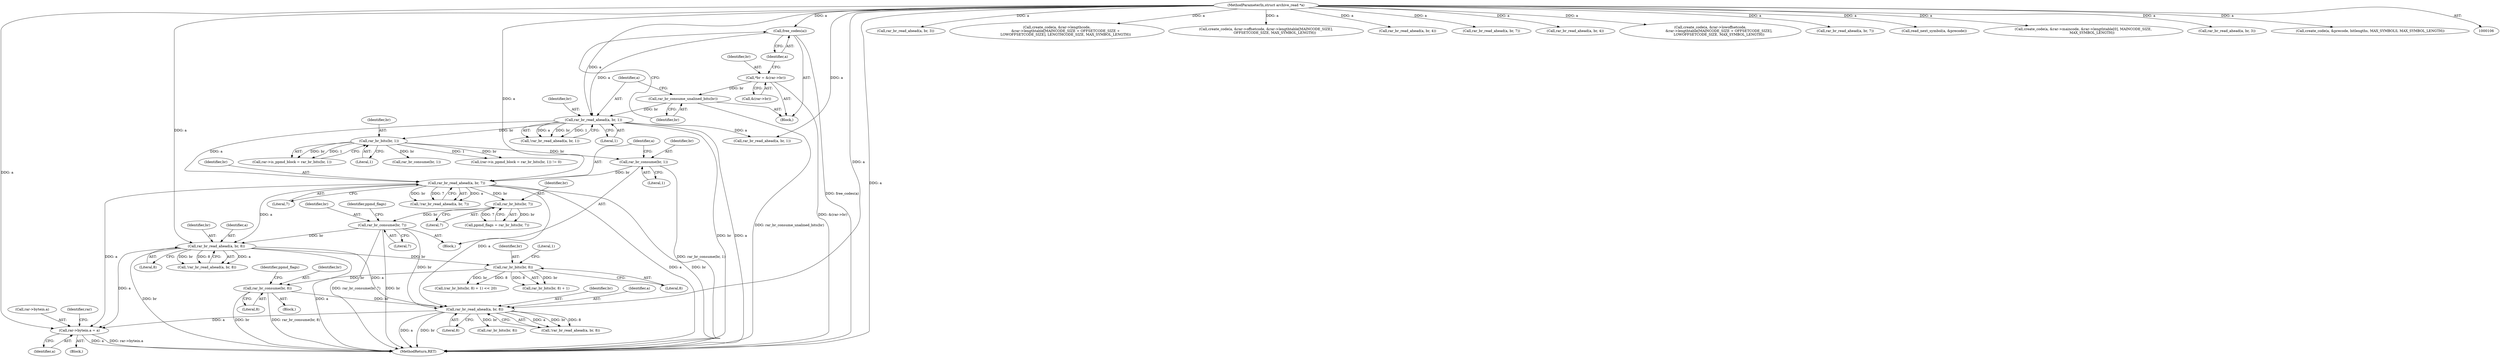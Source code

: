 digraph "0_libarchive_021efa522ad729ff0f5806c4ce53e4a6cc1daa31@pointer" {
"1000280" [label="(Call,rar->bytein.a = a)"];
"1000163" [label="(Call,rar_br_read_ahead(a, br, 7))"];
"1000142" [label="(Call,rar_br_read_ahead(a, br, 1))"];
"1000136" [label="(Call,free_codes(a))"];
"1000107" [label="(MethodParameterIn,struct archive_read *a)"];
"1000138" [label="(Call,rar_br_consume_unalined_bits(br))"];
"1000130" [label="(Call,*br = &(rar->br))"];
"1000158" [label="(Call,rar_br_consume(br, 1))"];
"1000153" [label="(Call,rar_br_bits(br, 1))"];
"1000183" [label="(Call,rar_br_read_ahead(a, br, 8))"];
"1000173" [label="(Call,rar_br_consume(br, 7))"];
"1000170" [label="(Call,rar_br_bits(br, 7))"];
"1000209" [label="(Call,rar_br_read_ahead(a, br, 8))"];
"1000199" [label="(Call,rar_br_consume(br, 8))"];
"1000194" [label="(Call,rar_br_bits(br, 8))"];
"1000165" [label="(Identifier,br)"];
"1000729" [label="(Call,rar_br_read_ahead(a, br, 3))"];
"1000281" [label="(Call,rar->bytein.a)"];
"1000172" [label="(Literal,7)"];
"1000197" [label="(Literal,1)"];
"1000164" [label="(Identifier,a)"];
"1000139" [label="(Identifier,br)"];
"1000880" [label="(Call,create_code(a, &rar->lengthcode,\n                &rar->lengthtable[MAINCODE_SIZE + OFFSETCODE_SIZE +\n                LOWOFFSETCODE_SIZE], LENGTHCODE_SIZE, MAX_SYMBOL_LENGTH))"];
"1000280" [label="(Call,rar->bytein.a = a)"];
"1000183" [label="(Call,rar_br_read_ahead(a, br, 8))"];
"1000195" [label="(Identifier,br)"];
"1000174" [label="(Identifier,br)"];
"1000170" [label="(Call,rar_br_bits(br, 7))"];
"1000200" [label="(Identifier,br)"];
"1000415" [label="(Call,rar_br_consume(br, 1))"];
"1000194" [label="(Call,rar_br_bits(br, 8))"];
"1000834" [label="(Call,create_code(a, &rar->offsetcode, &rar->lengthtable[MAINCODE_SIZE],\n                OFFSETCODE_SIZE, MAX_SYMBOL_LENGTH))"];
"1000166" [label="(Literal,7)"];
"1000144" [label="(Identifier,br)"];
"1000485" [label="(Call,rar_br_read_ahead(a, br, 4))"];
"1001033" [label="(MethodReturn,RET)"];
"1000148" [label="(Call,(rar->is_ppmd_block = rar_br_bits(br, 1)) != 0)"];
"1000180" [label="(Block,)"];
"1000192" [label="(Call,(rar_br_bits(br, 8) + 1) << 20)"];
"1000160" [label="(Literal,1)"];
"1000757" [label="(Call,rar_br_read_ahead(a, br, 7))"];
"1000163" [label="(Call,rar_br_read_ahead(a, br, 7))"];
"1000458" [label="(Call,rar_br_read_ahead(a, br, 4))"];
"1000173" [label="(Call,rar_br_consume(br, 7))"];
"1000856" [label="(Call,create_code(a, &rar->lowoffsetcode,\n                &rar->lengthtable[MAINCODE_SIZE + OFFSETCODE_SIZE],\n                LOWOFFSETCODE_SIZE, MAX_SYMBOL_LENGTH))"];
"1000286" [label="(Identifier,a)"];
"1000107" [label="(MethodParameterIn,struct archive_read *a)"];
"1000108" [label="(Block,)"];
"1000158" [label="(Call,rar_br_consume(br, 1))"];
"1000211" [label="(Identifier,br)"];
"1000667" [label="(Call,rar_br_read_ahead(a, br, 7))"];
"1000224" [label="(Call,rar_br_bits(br, 8))"];
"1000208" [label="(Call,!rar_br_read_ahead(a, br, 8))"];
"1000209" [label="(Call,rar_br_read_ahead(a, br, 8))"];
"1000154" [label="(Identifier,br)"];
"1000186" [label="(Literal,8)"];
"1000210" [label="(Identifier,a)"];
"1000193" [label="(Call,rar_br_bits(br, 8) + 1)"];
"1000566" [label="(Call,read_next_symbol(a, &precode))"];
"1000131" [label="(Identifier,br)"];
"1000136" [label="(Call,free_codes(a))"];
"1000171" [label="(Identifier,br)"];
"1000178" [label="(Identifier,ppmd_flags)"];
"1000199" [label="(Call,rar_br_consume(br, 8))"];
"1000138" [label="(Call,rar_br_consume_unalined_bits(br))"];
"1000137" [label="(Identifier,a)"];
"1000240" [label="(Block,)"];
"1000162" [label="(Call,!rar_br_read_ahead(a, br, 7))"];
"1000153" [label="(Call,rar_br_bits(br, 1))"];
"1000149" [label="(Call,rar->is_ppmd_block = rar_br_bits(br, 1))"];
"1000143" [label="(Identifier,a)"];
"1000212" [label="(Literal,8)"];
"1000142" [label="(Call,rar_br_read_ahead(a, br, 1))"];
"1000185" [label="(Identifier,br)"];
"1000420" [label="(Call,rar_br_read_ahead(a, br, 1))"];
"1000155" [label="(Literal,1)"];
"1000130" [label="(Call,*br = &(rar->br))"];
"1000204" [label="(Identifier,ppmd_flags)"];
"1000157" [label="(Block,)"];
"1000201" [label="(Literal,8)"];
"1000132" [label="(Call,&(rar->br))"];
"1000184" [label="(Identifier,a)"];
"1000812" [label="(Call,create_code(a, &rar->maincode, &rar->lengthtable[0], MAINCODE_SIZE,\n                MAX_SYMBOL_LENGTH))"];
"1000639" [label="(Call,rar_br_read_ahead(a, br, 3))"];
"1000196" [label="(Literal,8)"];
"1000175" [label="(Literal,7)"];
"1000141" [label="(Call,!rar_br_read_ahead(a, br, 1))"];
"1000159" [label="(Identifier,br)"];
"1000168" [label="(Call,ppmd_flags = rar_br_bits(br, 7))"];
"1000182" [label="(Call,!rar_br_read_ahead(a, br, 8))"];
"1000290" [label="(Identifier,rar)"];
"1000532" [label="(Call,create_code(a, &precode, bitlengths, MAX_SYMBOLS, MAX_SYMBOL_LENGTH))"];
"1000145" [label="(Literal,1)"];
"1000280" -> "1000240"  [label="AST: "];
"1000280" -> "1000286"  [label="CFG: "];
"1000281" -> "1000280"  [label="AST: "];
"1000286" -> "1000280"  [label="AST: "];
"1000290" -> "1000280"  [label="CFG: "];
"1000280" -> "1001033"  [label="DDG: a"];
"1000280" -> "1001033"  [label="DDG: rar->bytein.a"];
"1000163" -> "1000280"  [label="DDG: a"];
"1000183" -> "1000280"  [label="DDG: a"];
"1000209" -> "1000280"  [label="DDG: a"];
"1000107" -> "1000280"  [label="DDG: a"];
"1000163" -> "1000162"  [label="AST: "];
"1000163" -> "1000166"  [label="CFG: "];
"1000164" -> "1000163"  [label="AST: "];
"1000165" -> "1000163"  [label="AST: "];
"1000166" -> "1000163"  [label="AST: "];
"1000162" -> "1000163"  [label="CFG: "];
"1000163" -> "1001033"  [label="DDG: a"];
"1000163" -> "1001033"  [label="DDG: br"];
"1000163" -> "1000162"  [label="DDG: a"];
"1000163" -> "1000162"  [label="DDG: br"];
"1000163" -> "1000162"  [label="DDG: 7"];
"1000142" -> "1000163"  [label="DDG: a"];
"1000107" -> "1000163"  [label="DDG: a"];
"1000158" -> "1000163"  [label="DDG: br"];
"1000163" -> "1000170"  [label="DDG: br"];
"1000163" -> "1000183"  [label="DDG: a"];
"1000163" -> "1000209"  [label="DDG: a"];
"1000142" -> "1000141"  [label="AST: "];
"1000142" -> "1000145"  [label="CFG: "];
"1000143" -> "1000142"  [label="AST: "];
"1000144" -> "1000142"  [label="AST: "];
"1000145" -> "1000142"  [label="AST: "];
"1000141" -> "1000142"  [label="CFG: "];
"1000142" -> "1001033"  [label="DDG: br"];
"1000142" -> "1001033"  [label="DDG: a"];
"1000142" -> "1000141"  [label="DDG: a"];
"1000142" -> "1000141"  [label="DDG: br"];
"1000142" -> "1000141"  [label="DDG: 1"];
"1000136" -> "1000142"  [label="DDG: a"];
"1000107" -> "1000142"  [label="DDG: a"];
"1000138" -> "1000142"  [label="DDG: br"];
"1000142" -> "1000153"  [label="DDG: br"];
"1000142" -> "1000420"  [label="DDG: a"];
"1000136" -> "1000108"  [label="AST: "];
"1000136" -> "1000137"  [label="CFG: "];
"1000137" -> "1000136"  [label="AST: "];
"1000139" -> "1000136"  [label="CFG: "];
"1000136" -> "1001033"  [label="DDG: free_codes(a)"];
"1000107" -> "1000136"  [label="DDG: a"];
"1000107" -> "1000106"  [label="AST: "];
"1000107" -> "1001033"  [label="DDG: a"];
"1000107" -> "1000183"  [label="DDG: a"];
"1000107" -> "1000209"  [label="DDG: a"];
"1000107" -> "1000420"  [label="DDG: a"];
"1000107" -> "1000458"  [label="DDG: a"];
"1000107" -> "1000485"  [label="DDG: a"];
"1000107" -> "1000532"  [label="DDG: a"];
"1000107" -> "1000566"  [label="DDG: a"];
"1000107" -> "1000639"  [label="DDG: a"];
"1000107" -> "1000667"  [label="DDG: a"];
"1000107" -> "1000729"  [label="DDG: a"];
"1000107" -> "1000757"  [label="DDG: a"];
"1000107" -> "1000812"  [label="DDG: a"];
"1000107" -> "1000834"  [label="DDG: a"];
"1000107" -> "1000856"  [label="DDG: a"];
"1000107" -> "1000880"  [label="DDG: a"];
"1000138" -> "1000108"  [label="AST: "];
"1000138" -> "1000139"  [label="CFG: "];
"1000139" -> "1000138"  [label="AST: "];
"1000143" -> "1000138"  [label="CFG: "];
"1000138" -> "1001033"  [label="DDG: rar_br_consume_unalined_bits(br)"];
"1000130" -> "1000138"  [label="DDG: br"];
"1000130" -> "1000108"  [label="AST: "];
"1000130" -> "1000132"  [label="CFG: "];
"1000131" -> "1000130"  [label="AST: "];
"1000132" -> "1000130"  [label="AST: "];
"1000137" -> "1000130"  [label="CFG: "];
"1000130" -> "1001033"  [label="DDG: &(rar->br)"];
"1000158" -> "1000157"  [label="AST: "];
"1000158" -> "1000160"  [label="CFG: "];
"1000159" -> "1000158"  [label="AST: "];
"1000160" -> "1000158"  [label="AST: "];
"1000164" -> "1000158"  [label="CFG: "];
"1000158" -> "1001033"  [label="DDG: rar_br_consume(br, 1)"];
"1000153" -> "1000158"  [label="DDG: br"];
"1000153" -> "1000149"  [label="AST: "];
"1000153" -> "1000155"  [label="CFG: "];
"1000154" -> "1000153"  [label="AST: "];
"1000155" -> "1000153"  [label="AST: "];
"1000149" -> "1000153"  [label="CFG: "];
"1000153" -> "1000148"  [label="DDG: br"];
"1000153" -> "1000148"  [label="DDG: 1"];
"1000153" -> "1000149"  [label="DDG: br"];
"1000153" -> "1000149"  [label="DDG: 1"];
"1000153" -> "1000415"  [label="DDG: br"];
"1000183" -> "1000182"  [label="AST: "];
"1000183" -> "1000186"  [label="CFG: "];
"1000184" -> "1000183"  [label="AST: "];
"1000185" -> "1000183"  [label="AST: "];
"1000186" -> "1000183"  [label="AST: "];
"1000182" -> "1000183"  [label="CFG: "];
"1000183" -> "1001033"  [label="DDG: br"];
"1000183" -> "1001033"  [label="DDG: a"];
"1000183" -> "1000182"  [label="DDG: a"];
"1000183" -> "1000182"  [label="DDG: br"];
"1000183" -> "1000182"  [label="DDG: 8"];
"1000173" -> "1000183"  [label="DDG: br"];
"1000183" -> "1000194"  [label="DDG: br"];
"1000183" -> "1000209"  [label="DDG: a"];
"1000173" -> "1000157"  [label="AST: "];
"1000173" -> "1000175"  [label="CFG: "];
"1000174" -> "1000173"  [label="AST: "];
"1000175" -> "1000173"  [label="AST: "];
"1000178" -> "1000173"  [label="CFG: "];
"1000173" -> "1001033"  [label="DDG: rar_br_consume(br, 7)"];
"1000173" -> "1001033"  [label="DDG: br"];
"1000170" -> "1000173"  [label="DDG: br"];
"1000173" -> "1000209"  [label="DDG: br"];
"1000170" -> "1000168"  [label="AST: "];
"1000170" -> "1000172"  [label="CFG: "];
"1000171" -> "1000170"  [label="AST: "];
"1000172" -> "1000170"  [label="AST: "];
"1000168" -> "1000170"  [label="CFG: "];
"1000170" -> "1000168"  [label="DDG: br"];
"1000170" -> "1000168"  [label="DDG: 7"];
"1000209" -> "1000208"  [label="AST: "];
"1000209" -> "1000212"  [label="CFG: "];
"1000210" -> "1000209"  [label="AST: "];
"1000211" -> "1000209"  [label="AST: "];
"1000212" -> "1000209"  [label="AST: "];
"1000208" -> "1000209"  [label="CFG: "];
"1000209" -> "1001033"  [label="DDG: a"];
"1000209" -> "1001033"  [label="DDG: br"];
"1000209" -> "1000208"  [label="DDG: a"];
"1000209" -> "1000208"  [label="DDG: br"];
"1000209" -> "1000208"  [label="DDG: 8"];
"1000199" -> "1000209"  [label="DDG: br"];
"1000209" -> "1000224"  [label="DDG: br"];
"1000199" -> "1000180"  [label="AST: "];
"1000199" -> "1000201"  [label="CFG: "];
"1000200" -> "1000199"  [label="AST: "];
"1000201" -> "1000199"  [label="AST: "];
"1000204" -> "1000199"  [label="CFG: "];
"1000199" -> "1001033"  [label="DDG: br"];
"1000199" -> "1001033"  [label="DDG: rar_br_consume(br, 8)"];
"1000194" -> "1000199"  [label="DDG: br"];
"1000194" -> "1000193"  [label="AST: "];
"1000194" -> "1000196"  [label="CFG: "];
"1000195" -> "1000194"  [label="AST: "];
"1000196" -> "1000194"  [label="AST: "];
"1000197" -> "1000194"  [label="CFG: "];
"1000194" -> "1000192"  [label="DDG: br"];
"1000194" -> "1000192"  [label="DDG: 8"];
"1000194" -> "1000193"  [label="DDG: br"];
"1000194" -> "1000193"  [label="DDG: 8"];
}

